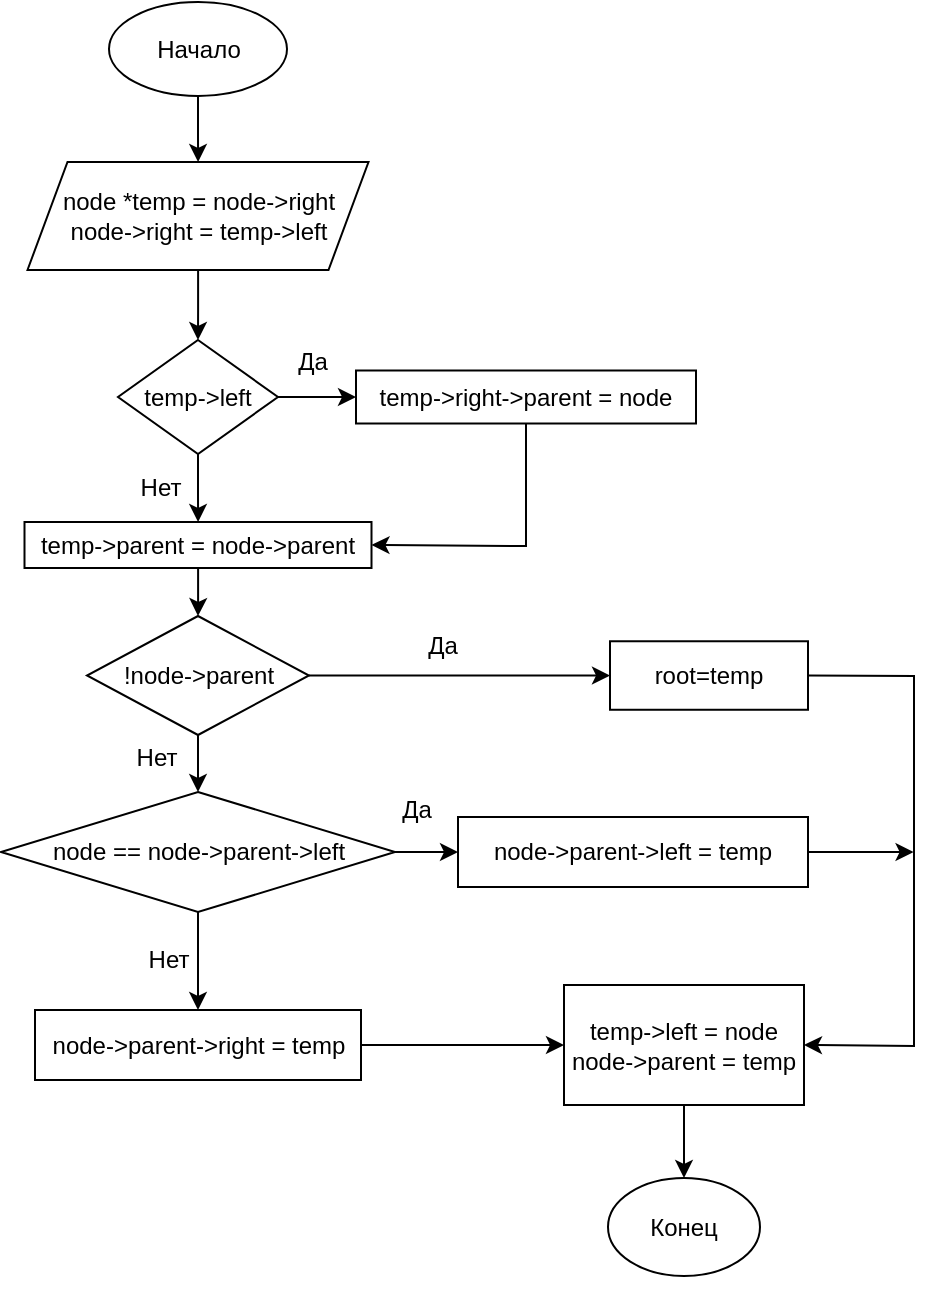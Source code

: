 <mxfile version="24.3.1" type="google">
  <diagram id="j-nriZtBZhk29Pu046T3" name="Page-2">
    <mxGraphModel grid="0" page="0" gridSize="10" guides="1" tooltips="1" connect="1" arrows="1" fold="1" pageScale="1" pageWidth="1169" pageHeight="827" math="0" shadow="0">
      <root>
        <mxCell id="0" />
        <mxCell id="1" parent="0" />
        <mxCell id="W72eiR3JA12fkSrt2mvO-2" value="" style="edgeStyle=orthogonalEdgeStyle;rounded=0;orthogonalLoop=1;jettySize=auto;html=1;" edge="1" parent="1" source="RVM1VLI7I0GzBGgbdEAh-1" target="W72eiR3JA12fkSrt2mvO-1">
          <mxGeometry relative="1" as="geometry" />
        </mxCell>
        <mxCell id="RVM1VLI7I0GzBGgbdEAh-1" value="Начало" style="ellipse;whiteSpace=wrap;html=1;" vertex="1" parent="1">
          <mxGeometry x="142.5" y="-100" width="89" height="47" as="geometry" />
        </mxCell>
        <mxCell id="RVM1VLI7I0GzBGgbdEAh-62" value="Конец" style="ellipse;whiteSpace=wrap;html=1;" vertex="1" parent="1">
          <mxGeometry x="392" y="488" width="76" height="49" as="geometry" />
        </mxCell>
        <mxCell id="RVM1VLI7I0GzBGgbdEAh-64" style="edgeStyle=orthogonalEdgeStyle;rounded=0;orthogonalLoop=1;jettySize=auto;html=1;exitX=0.5;exitY=1;exitDx=0;exitDy=0;" edge="1" parent="1" source="RVM1VLI7I0GzBGgbdEAh-62" target="RVM1VLI7I0GzBGgbdEAh-62">
          <mxGeometry relative="1" as="geometry" />
        </mxCell>
        <mxCell id="QdjPXKUbPR6KxeeQl7yJ-2" value="" style="edgeStyle=orthogonalEdgeStyle;rounded=0;orthogonalLoop=1;jettySize=auto;html=1;" edge="1" parent="1" source="W72eiR3JA12fkSrt2mvO-1" target="QdjPXKUbPR6KxeeQl7yJ-1">
          <mxGeometry relative="1" as="geometry" />
        </mxCell>
        <mxCell id="W72eiR3JA12fkSrt2mvO-1" value="&lt;span style=&quot;font-size: 12px;&quot;&gt;node *temp = node-&amp;gt;right node-&amp;gt;right = temp-&amp;gt;left&lt;/span&gt;" style="shape=parallelogram;perimeter=parallelogramPerimeter;whiteSpace=wrap;html=1;fixedSize=1;" vertex="1" parent="1">
          <mxGeometry x="101.75" y="-20" width="170.5" height="54" as="geometry" />
        </mxCell>
        <mxCell id="QdjPXKUbPR6KxeeQl7yJ-4" value="" style="edgeStyle=orthogonalEdgeStyle;rounded=0;orthogonalLoop=1;jettySize=auto;html=1;" edge="1" parent="1" source="QdjPXKUbPR6KxeeQl7yJ-1" target="QdjPXKUbPR6KxeeQl7yJ-3">
          <mxGeometry relative="1" as="geometry" />
        </mxCell>
        <mxCell id="QdjPXKUbPR6KxeeQl7yJ-6" value="" style="edgeStyle=orthogonalEdgeStyle;rounded=0;orthogonalLoop=1;jettySize=auto;html=1;" edge="1" parent="1" source="QdjPXKUbPR6KxeeQl7yJ-1" target="QdjPXKUbPR6KxeeQl7yJ-5">
          <mxGeometry relative="1" as="geometry" />
        </mxCell>
        <mxCell id="QdjPXKUbPR6KxeeQl7yJ-1" value="temp-&amp;gt;left" style="rhombus;whiteSpace=wrap;html=1;" vertex="1" parent="1">
          <mxGeometry x="147" y="69" width="80" height="57" as="geometry" />
        </mxCell>
        <mxCell id="QdjPXKUbPR6KxeeQl7yJ-3" value="&lt;span style=&quot;font-size: 12px;&quot;&gt;temp-&amp;gt;right-&amp;gt;parent = node&lt;/span&gt;" style="whiteSpace=wrap;html=1;" vertex="1" parent="1">
          <mxGeometry x="266" y="84.25" width="170" height="26.5" as="geometry" />
        </mxCell>
        <mxCell id="QdjPXKUbPR6KxeeQl7yJ-8" value="" style="edgeStyle=orthogonalEdgeStyle;rounded=0;orthogonalLoop=1;jettySize=auto;html=1;" edge="1" parent="1" source="QdjPXKUbPR6KxeeQl7yJ-5" target="QdjPXKUbPR6KxeeQl7yJ-7">
          <mxGeometry relative="1" as="geometry" />
        </mxCell>
        <mxCell id="QdjPXKUbPR6KxeeQl7yJ-5" value="&lt;span style=&quot;font-size: 12px;&quot;&gt;temp-&amp;gt;parent = node-&amp;gt;parent&lt;/span&gt;" style="whiteSpace=wrap;html=1;" vertex="1" parent="1">
          <mxGeometry x="100.25" y="160" width="173.5" height="23" as="geometry" />
        </mxCell>
        <mxCell id="QdjPXKUbPR6KxeeQl7yJ-10" value="" style="edgeStyle=orthogonalEdgeStyle;rounded=0;orthogonalLoop=1;jettySize=auto;html=1;" edge="1" parent="1" source="QdjPXKUbPR6KxeeQl7yJ-7" target="QdjPXKUbPR6KxeeQl7yJ-9">
          <mxGeometry relative="1" as="geometry" />
        </mxCell>
        <mxCell id="QdjPXKUbPR6KxeeQl7yJ-14" value="" style="edgeStyle=orthogonalEdgeStyle;rounded=0;orthogonalLoop=1;jettySize=auto;html=1;" edge="1" parent="1" source="QdjPXKUbPR6KxeeQl7yJ-7" target="QdjPXKUbPR6KxeeQl7yJ-13">
          <mxGeometry relative="1" as="geometry" />
        </mxCell>
        <mxCell id="QdjPXKUbPR6KxeeQl7yJ-7" value="!node-&amp;gt;parent" style="rhombus;whiteSpace=wrap;html=1;" vertex="1" parent="1">
          <mxGeometry x="131.5" y="207" width="111" height="59.5" as="geometry" />
        </mxCell>
        <mxCell id="QdjPXKUbPR6KxeeQl7yJ-9" value="root=temp" style="whiteSpace=wrap;html=1;" vertex="1" parent="1">
          <mxGeometry x="393" y="219.63" width="99" height="34.25" as="geometry" />
        </mxCell>
        <mxCell id="QdjPXKUbPR6KxeeQl7yJ-16" value="" style="edgeStyle=orthogonalEdgeStyle;rounded=0;orthogonalLoop=1;jettySize=auto;html=1;" edge="1" parent="1" source="QdjPXKUbPR6KxeeQl7yJ-13" target="QdjPXKUbPR6KxeeQl7yJ-15">
          <mxGeometry relative="1" as="geometry" />
        </mxCell>
        <mxCell id="QdjPXKUbPR6KxeeQl7yJ-20" value="" style="edgeStyle=orthogonalEdgeStyle;rounded=0;orthogonalLoop=1;jettySize=auto;html=1;" edge="1" parent="1" source="QdjPXKUbPR6KxeeQl7yJ-13" target="QdjPXKUbPR6KxeeQl7yJ-19">
          <mxGeometry relative="1" as="geometry" />
        </mxCell>
        <mxCell id="QdjPXKUbPR6KxeeQl7yJ-13" value="&lt;span style=&quot;font-size: 12px;&quot;&gt;node == node-&amp;gt;parent-&amp;gt;left&lt;/span&gt;" style="rhombus;whiteSpace=wrap;html=1;" vertex="1" parent="1">
          <mxGeometry x="88.5" y="295" width="197" height="60" as="geometry" />
        </mxCell>
        <mxCell id="QdjPXKUbPR6KxeeQl7yJ-24" style="edgeStyle=orthogonalEdgeStyle;rounded=0;orthogonalLoop=1;jettySize=auto;html=1;" edge="1" parent="1" source="QdjPXKUbPR6KxeeQl7yJ-15">
          <mxGeometry relative="1" as="geometry">
            <mxPoint x="544.781" y="325" as="targetPoint" />
          </mxGeometry>
        </mxCell>
        <mxCell id="QdjPXKUbPR6KxeeQl7yJ-15" value="&lt;span style=&quot;font-size: 12px;&quot;&gt;node-&amp;gt;parent-&amp;gt;left = temp&lt;/span&gt;" style="whiteSpace=wrap;html=1;" vertex="1" parent="1">
          <mxGeometry x="317" y="307.5" width="175" height="35" as="geometry" />
        </mxCell>
        <mxCell id="QdjPXKUbPR6KxeeQl7yJ-22" value="" style="edgeStyle=orthogonalEdgeStyle;rounded=0;orthogonalLoop=1;jettySize=auto;html=1;" edge="1" parent="1" source="QdjPXKUbPR6KxeeQl7yJ-19" target="QdjPXKUbPR6KxeeQl7yJ-21">
          <mxGeometry relative="1" as="geometry" />
        </mxCell>
        <mxCell id="QdjPXKUbPR6KxeeQl7yJ-19" value="&lt;span style=&quot;font-size: 12px;&quot;&gt;node-&amp;gt;parent-&amp;gt;right = temp&lt;/span&gt;" style="whiteSpace=wrap;html=1;" vertex="1" parent="1">
          <mxGeometry x="105.5" y="404" width="163" height="35" as="geometry" />
        </mxCell>
        <mxCell id="QdjPXKUbPR6KxeeQl7yJ-25" style="edgeStyle=orthogonalEdgeStyle;rounded=0;orthogonalLoop=1;jettySize=auto;html=1;entryX=0.5;entryY=0;entryDx=0;entryDy=0;" edge="1" parent="1" source="QdjPXKUbPR6KxeeQl7yJ-21" target="RVM1VLI7I0GzBGgbdEAh-62">
          <mxGeometry relative="1" as="geometry" />
        </mxCell>
        <mxCell id="QdjPXKUbPR6KxeeQl7yJ-21" value="&lt;span style=&quot;font-size: 12px;&quot;&gt;temp-&amp;gt;left = node node-&amp;gt;parent = temp&lt;/span&gt;" style="whiteSpace=wrap;html=1;" vertex="1" parent="1">
          <mxGeometry x="370" y="391.5" width="120" height="60" as="geometry" />
        </mxCell>
        <mxCell id="QdjPXKUbPR6KxeeQl7yJ-23" value="" style="endArrow=classic;html=1;rounded=0;exitX=1;exitY=0.5;exitDx=0;exitDy=0;entryX=1;entryY=0.5;entryDx=0;entryDy=0;" edge="1" parent="1" source="QdjPXKUbPR6KxeeQl7yJ-9" target="QdjPXKUbPR6KxeeQl7yJ-21">
          <mxGeometry width="50" height="50" relative="1" as="geometry">
            <mxPoint x="171" y="333" as="sourcePoint" />
            <mxPoint x="221" y="283" as="targetPoint" />
            <Array as="points">
              <mxPoint x="545" y="237" />
              <mxPoint x="545" y="422" />
            </Array>
          </mxGeometry>
        </mxCell>
        <mxCell id="QdjPXKUbPR6KxeeQl7yJ-26" value="" style="endArrow=classic;html=1;rounded=0;exitX=0.5;exitY=1;exitDx=0;exitDy=0;entryX=1;entryY=0.5;entryDx=0;entryDy=0;" edge="1" parent="1" source="QdjPXKUbPR6KxeeQl7yJ-3" target="QdjPXKUbPR6KxeeQl7yJ-5">
          <mxGeometry width="50" height="50" relative="1" as="geometry">
            <mxPoint x="171" y="333" as="sourcePoint" />
            <mxPoint x="221" y="283" as="targetPoint" />
            <Array as="points">
              <mxPoint x="351" y="172" />
            </Array>
          </mxGeometry>
        </mxCell>
        <mxCell id="QdjPXKUbPR6KxeeQl7yJ-28" value="Да" style="text;html=1;align=center;verticalAlign=middle;resizable=0;points=[];autosize=1;strokeColor=none;fillColor=none;" vertex="1" parent="1">
          <mxGeometry x="227" y="67" width="33" height="26" as="geometry" />
        </mxCell>
        <mxCell id="QdjPXKUbPR6KxeeQl7yJ-29" value="Да" style="text;html=1;align=center;verticalAlign=middle;resizable=0;points=[];autosize=1;strokeColor=none;fillColor=none;" vertex="1" parent="1">
          <mxGeometry x="292" y="209" width="33" height="26" as="geometry" />
        </mxCell>
        <mxCell id="QdjPXKUbPR6KxeeQl7yJ-30" value="Да" style="text;html=1;align=center;verticalAlign=middle;resizable=0;points=[];autosize=1;strokeColor=none;fillColor=none;" vertex="1" parent="1">
          <mxGeometry x="279" y="291" width="33" height="26" as="geometry" />
        </mxCell>
        <mxCell id="QdjPXKUbPR6KxeeQl7yJ-31" value="Нет" style="text;html=1;align=center;verticalAlign=middle;resizable=0;points=[];autosize=1;strokeColor=none;fillColor=none;" vertex="1" parent="1">
          <mxGeometry x="149" y="130" width="38" height="26" as="geometry" />
        </mxCell>
        <mxCell id="QdjPXKUbPR6KxeeQl7yJ-32" value="Нет" style="text;html=1;align=center;verticalAlign=middle;resizable=0;points=[];autosize=1;strokeColor=none;fillColor=none;" vertex="1" parent="1">
          <mxGeometry x="153" y="365.5" width="38" height="26" as="geometry" />
        </mxCell>
        <mxCell id="QdjPXKUbPR6KxeeQl7yJ-33" value="Нет" style="text;html=1;align=center;verticalAlign=middle;resizable=0;points=[];autosize=1;strokeColor=none;fillColor=none;" vertex="1" parent="1">
          <mxGeometry x="147" y="265" width="38" height="26" as="geometry" />
        </mxCell>
      </root>
    </mxGraphModel>
  </diagram>
</mxfile>
